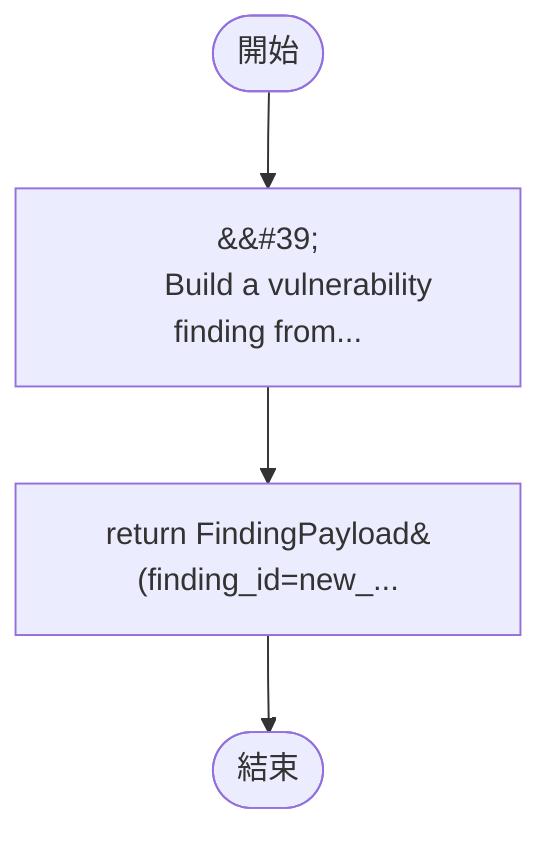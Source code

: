 flowchart TB
    n1([開始])
    n2([結束])
    n3[&amp;&#35;39;\n        Build a vulnerability finding from...]
    n4[return FindingPayload&#40;finding_id=new_...]
    n1 --> n3
    n3 --> n4
    n4 --> n2
